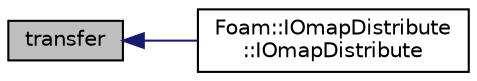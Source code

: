 digraph "transfer"
{
  bgcolor="transparent";
  edge [fontname="Helvetica",fontsize="10",labelfontname="Helvetica",labelfontsize="10"];
  node [fontname="Helvetica",fontsize="10",shape=record];
  rankdir="LR";
  Node1 [label="transfer",height=0.2,width=0.4,color="black", fillcolor="grey75", style="filled", fontcolor="black"];
  Node1 -> Node2 [dir="back",color="midnightblue",fontsize="10",style="solid",fontname="Helvetica"];
  Node2 [label="Foam::IOmapDistribute\l::IOmapDistribute",height=0.2,width=0.4,color="black",URL="$a01177.html#a23211f02b556542589bdfb4c92b86681",tooltip="Construct by transferring the mapDistribute contents. "];
}
